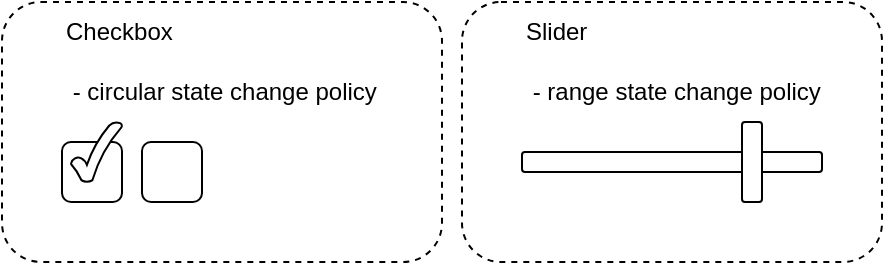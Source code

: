 <mxfile version="24.7.17">
  <diagram name="Page-1" id="e7vitAf72NwZrpKz9_Ie">
    <mxGraphModel dx="691" dy="405" grid="1" gridSize="10" guides="1" tooltips="1" connect="1" arrows="1" fold="1" page="1" pageScale="1" pageWidth="850" pageHeight="1100" math="0" shadow="0">
      <root>
        <mxCell id="0" />
        <mxCell id="1" parent="0" />
        <mxCell id="SsSPNky9ufYv8PUrd012-2" value="" style="rounded=1;whiteSpace=wrap;html=1;fillColor=none;dashed=1;" parent="1" vertex="1">
          <mxGeometry x="330" y="30" width="210" height="130" as="geometry" />
        </mxCell>
        <mxCell id="SsSPNky9ufYv8PUrd012-1" value="" style="rounded=1;whiteSpace=wrap;html=1;fillColor=none;dashed=1;" parent="1" vertex="1">
          <mxGeometry x="100" y="30" width="220" height="130" as="geometry" />
        </mxCell>
        <mxCell id="uDKXjKk5Kg-mjDR0Opt4-4" value="" style="rounded=1;whiteSpace=wrap;html=1;" parent="1" vertex="1">
          <mxGeometry x="170" y="100" width="30" height="30" as="geometry" />
        </mxCell>
        <mxCell id="uDKXjKk5Kg-mjDR0Opt4-6" value="Checkbox" style="text;html=1;align=left;verticalAlign=middle;whiteSpace=wrap;rounded=0;" parent="1" vertex="1">
          <mxGeometry x="130" y="30" width="160" height="30" as="geometry" />
        </mxCell>
        <mxCell id="uDKXjKk5Kg-mjDR0Opt4-7" value="&amp;nbsp;- circular state change policy" style="text;html=1;align=left;verticalAlign=middle;whiteSpace=wrap;rounded=0;" parent="1" vertex="1">
          <mxGeometry x="130" y="60" width="160" height="30" as="geometry" />
        </mxCell>
        <mxCell id="uDKXjKk5Kg-mjDR0Opt4-9" value="" style="rounded=1;whiteSpace=wrap;html=1;" parent="1" vertex="1">
          <mxGeometry x="130" y="100" width="30" height="30" as="geometry" />
        </mxCell>
        <mxCell id="uDKXjKk5Kg-mjDR0Opt4-10" value="" style="verticalLabelPosition=bottom;verticalAlign=top;html=1;shape=mxgraph.basic.tick" parent="1" vertex="1">
          <mxGeometry x="134.5" y="90" width="25.5" height="30" as="geometry" />
        </mxCell>
        <mxCell id="VQ7dve10hfscTf-xHSSG-2" value="Slider" style="text;html=1;align=left;verticalAlign=middle;whiteSpace=wrap;rounded=0;" parent="1" vertex="1">
          <mxGeometry x="360" y="30" width="150" height="30" as="geometry" />
        </mxCell>
        <mxCell id="VQ7dve10hfscTf-xHSSG-3" value="&amp;nbsp;- range state change policy" style="text;html=1;align=left;verticalAlign=middle;whiteSpace=wrap;rounded=0;" parent="1" vertex="1">
          <mxGeometry x="360" y="60" width="150" height="30" as="geometry" />
        </mxCell>
        <mxCell id="VQ7dve10hfscTf-xHSSG-4" value="" style="rounded=1;whiteSpace=wrap;html=1;" parent="1" vertex="1">
          <mxGeometry x="360" y="105" width="150" height="10" as="geometry" />
        </mxCell>
        <mxCell id="VQ7dve10hfscTf-xHSSG-5" value="" style="rounded=1;whiteSpace=wrap;html=1;" parent="1" vertex="1">
          <mxGeometry x="470" y="90" width="10" height="40" as="geometry" />
        </mxCell>
      </root>
    </mxGraphModel>
  </diagram>
</mxfile>
